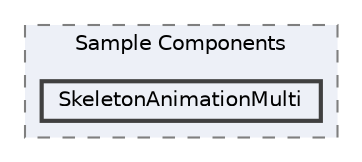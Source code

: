 digraph "external/spine-runtimes/spine-unity/Assets/Spine Examples/Scripts/Sample Components/SkeletonAnimationMulti"
{
 // LATEX_PDF_SIZE
  bgcolor="transparent";
  edge [fontname=Helvetica,fontsize=10,labelfontname=Helvetica,labelfontsize=10];
  node [fontname=Helvetica,fontsize=10,shape=box,height=0.2,width=0.4];
  compound=true
  subgraph clusterdir_f1aa8c0d36df02b027ed3df4553d3c0c {
    graph [ bgcolor="#edf0f7", pencolor="grey50", label="Sample Components", fontname=Helvetica,fontsize=10 style="filled,dashed", URL="dir_f1aa8c0d36df02b027ed3df4553d3c0c.html",tooltip=""]
  dir_b7c305541fc2c3b740ee7057d02c4b22 [label="SkeletonAnimationMulti", fillcolor="#edf0f7", color="grey25", style="filled,bold", URL="dir_b7c305541fc2c3b740ee7057d02c4b22.html",tooltip=""];
  }
}
